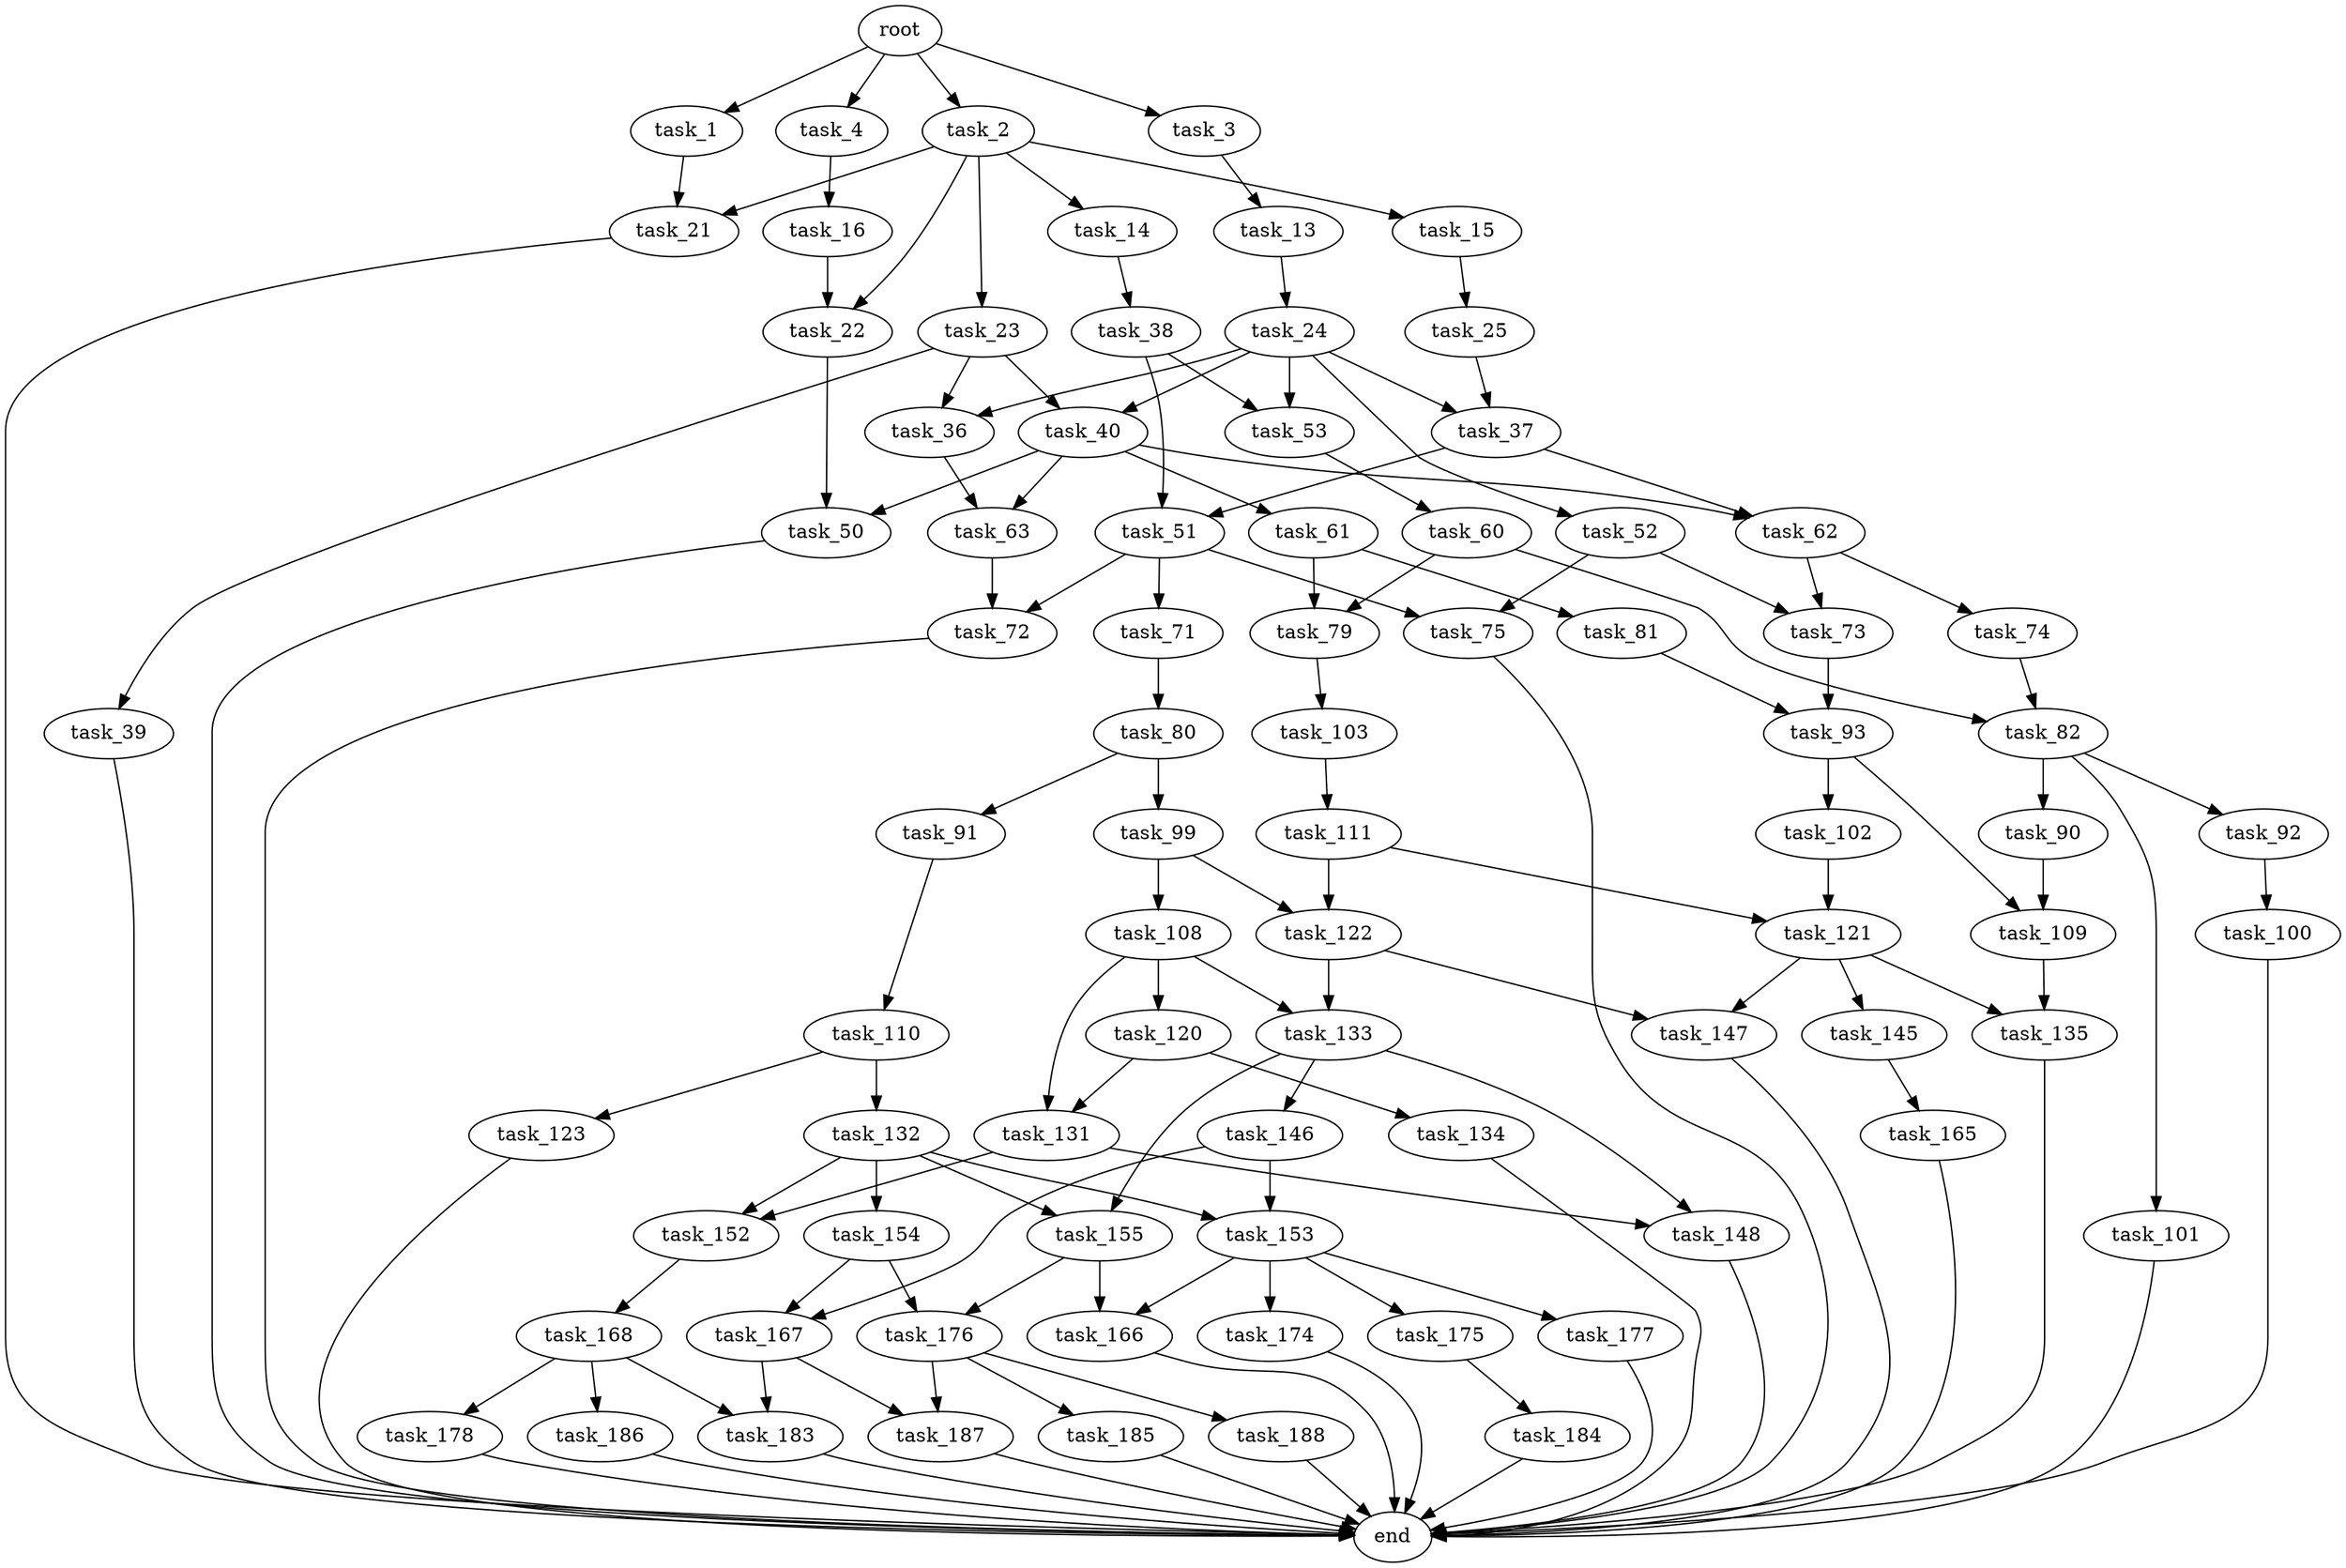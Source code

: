 digraph G {
  root [size="0.000000"];
  task_1 [size="8589934592.000000"];
  task_2 [size="782757789696.000000"];
  task_3 [size="1034929012014.000000"];
  task_4 [size="2984692166.000000"];
  task_21 [size="113056495515.000000"];
  task_14 [size="1020323876775.000000"];
  task_15 [size="68719476736.000000"];
  task_22 [size="43596557722.000000"];
  task_23 [size="36996035101.000000"];
  task_13 [size="231928233984.000000"];
  task_16 [size="368293445632.000000"];
  task_24 [size="8589934592.000000"];
  task_38 [size="538388008.000000"];
  task_25 [size="1384576539.000000"];
  end [size="0.000000"];
  task_50 [size="43511871228.000000"];
  task_36 [size="12852001133.000000"];
  task_39 [size="782757789696.000000"];
  task_40 [size="134217728000.000000"];
  task_37 [size="718145348748.000000"];
  task_52 [size="549755813888.000000"];
  task_53 [size="1073741824000.000000"];
  task_63 [size="4641449443.000000"];
  task_51 [size="28502477798.000000"];
  task_62 [size="3198594336.000000"];
  task_61 [size="231928233984.000000"];
  task_71 [size="463510790033.000000"];
  task_72 [size="1302185597669.000000"];
  task_75 [size="231928233984.000000"];
  task_73 [size="28991029248.000000"];
  task_60 [size="782757789696.000000"];
  task_79 [size="8589934592.000000"];
  task_82 [size="16155754780.000000"];
  task_81 [size="1073741824000.000000"];
  task_74 [size="3077437020.000000"];
  task_80 [size="30083648956.000000"];
  task_93 [size="134217728000.000000"];
  task_103 [size="368293445632.000000"];
  task_91 [size="782757789696.000000"];
  task_99 [size="231928233984.000000"];
  task_90 [size="14800640552.000000"];
  task_92 [size="19649787267.000000"];
  task_101 [size="68719476736.000000"];
  task_109 [size="231928233984.000000"];
  task_110 [size="9195827195.000000"];
  task_100 [size="120146377536.000000"];
  task_102 [size="549755813888.000000"];
  task_108 [size="15247336706.000000"];
  task_122 [size="8589934592.000000"];
  task_121 [size="297333734891.000000"];
  task_111 [size="8347031141.000000"];
  task_120 [size="68719476736.000000"];
  task_131 [size="8589934592.000000"];
  task_133 [size="2495587798.000000"];
  task_135 [size="134217728000.000000"];
  task_123 [size="368293445632.000000"];
  task_132 [size="134217728000.000000"];
  task_134 [size="150366541860.000000"];
  task_145 [size="231928233984.000000"];
  task_147 [size="68719476736.000000"];
  task_148 [size="134217728000.000000"];
  task_152 [size="6959626958.000000"];
  task_153 [size="549755813888.000000"];
  task_154 [size="44699591172.000000"];
  task_155 [size="626568952932.000000"];
  task_146 [size="12904637414.000000"];
  task_165 [size="78077292072.000000"];
  task_167 [size="1793080558.000000"];
  task_168 [size="2118298331.000000"];
  task_166 [size="10836343962.000000"];
  task_174 [size="87776019865.000000"];
  task_175 [size="1772875143.000000"];
  task_177 [size="335092624.000000"];
  task_176 [size="239681508882.000000"];
  task_183 [size="14341519200.000000"];
  task_187 [size="782757789696.000000"];
  task_178 [size="6807681700.000000"];
  task_186 [size="9137610748.000000"];
  task_184 [size="16721561204.000000"];
  task_185 [size="24185680082.000000"];
  task_188 [size="134217728000.000000"];

  root -> task_1 [size="1.000000"];
  root -> task_2 [size="1.000000"];
  root -> task_3 [size="1.000000"];
  root -> task_4 [size="1.000000"];
  task_1 -> task_21 [size="33554432.000000"];
  task_2 -> task_14 [size="679477248.000000"];
  task_2 -> task_15 [size="679477248.000000"];
  task_2 -> task_21 [size="679477248.000000"];
  task_2 -> task_22 [size="679477248.000000"];
  task_2 -> task_23 [size="679477248.000000"];
  task_3 -> task_13 [size="679477248.000000"];
  task_4 -> task_16 [size="75497472.000000"];
  task_21 -> end [size="1.000000"];
  task_14 -> task_38 [size="679477248.000000"];
  task_15 -> task_25 [size="134217728.000000"];
  task_22 -> task_50 [size="33554432.000000"];
  task_23 -> task_36 [size="33554432.000000"];
  task_23 -> task_39 [size="33554432.000000"];
  task_23 -> task_40 [size="33554432.000000"];
  task_13 -> task_24 [size="301989888.000000"];
  task_16 -> task_22 [size="411041792.000000"];
  task_24 -> task_36 [size="33554432.000000"];
  task_24 -> task_37 [size="33554432.000000"];
  task_24 -> task_40 [size="33554432.000000"];
  task_24 -> task_52 [size="33554432.000000"];
  task_24 -> task_53 [size="33554432.000000"];
  task_38 -> task_51 [size="33554432.000000"];
  task_38 -> task_53 [size="33554432.000000"];
  task_25 -> task_37 [size="75497472.000000"];
  task_50 -> end [size="1.000000"];
  task_36 -> task_63 [size="679477248.000000"];
  task_39 -> end [size="1.000000"];
  task_40 -> task_50 [size="209715200.000000"];
  task_40 -> task_61 [size="209715200.000000"];
  task_40 -> task_62 [size="209715200.000000"];
  task_40 -> task_63 [size="209715200.000000"];
  task_37 -> task_51 [size="838860800.000000"];
  task_37 -> task_62 [size="838860800.000000"];
  task_52 -> task_73 [size="536870912.000000"];
  task_52 -> task_75 [size="536870912.000000"];
  task_53 -> task_60 [size="838860800.000000"];
  task_63 -> task_72 [size="134217728.000000"];
  task_51 -> task_71 [size="33554432.000000"];
  task_51 -> task_72 [size="33554432.000000"];
  task_51 -> task_75 [size="33554432.000000"];
  task_62 -> task_73 [size="301989888.000000"];
  task_62 -> task_74 [size="301989888.000000"];
  task_61 -> task_79 [size="301989888.000000"];
  task_61 -> task_81 [size="301989888.000000"];
  task_71 -> task_80 [size="679477248.000000"];
  task_72 -> end [size="1.000000"];
  task_75 -> end [size="1.000000"];
  task_73 -> task_93 [size="75497472.000000"];
  task_60 -> task_79 [size="679477248.000000"];
  task_60 -> task_82 [size="679477248.000000"];
  task_79 -> task_103 [size="33554432.000000"];
  task_82 -> task_90 [size="536870912.000000"];
  task_82 -> task_92 [size="536870912.000000"];
  task_82 -> task_101 [size="536870912.000000"];
  task_81 -> task_93 [size="838860800.000000"];
  task_74 -> task_82 [size="75497472.000000"];
  task_80 -> task_91 [size="536870912.000000"];
  task_80 -> task_99 [size="536870912.000000"];
  task_93 -> task_102 [size="209715200.000000"];
  task_93 -> task_109 [size="209715200.000000"];
  task_103 -> task_111 [size="411041792.000000"];
  task_91 -> task_110 [size="679477248.000000"];
  task_99 -> task_108 [size="301989888.000000"];
  task_99 -> task_122 [size="301989888.000000"];
  task_90 -> task_109 [size="301989888.000000"];
  task_92 -> task_100 [size="75497472.000000"];
  task_101 -> end [size="1.000000"];
  task_109 -> task_135 [size="301989888.000000"];
  task_110 -> task_123 [size="301989888.000000"];
  task_110 -> task_132 [size="301989888.000000"];
  task_100 -> end [size="1.000000"];
  task_102 -> task_121 [size="536870912.000000"];
  task_108 -> task_120 [size="33554432.000000"];
  task_108 -> task_131 [size="33554432.000000"];
  task_108 -> task_133 [size="33554432.000000"];
  task_122 -> task_133 [size="33554432.000000"];
  task_122 -> task_147 [size="33554432.000000"];
  task_121 -> task_135 [size="679477248.000000"];
  task_121 -> task_145 [size="679477248.000000"];
  task_121 -> task_147 [size="679477248.000000"];
  task_111 -> task_121 [size="411041792.000000"];
  task_111 -> task_122 [size="411041792.000000"];
  task_120 -> task_131 [size="134217728.000000"];
  task_120 -> task_134 [size="134217728.000000"];
  task_131 -> task_148 [size="33554432.000000"];
  task_131 -> task_152 [size="33554432.000000"];
  task_133 -> task_146 [size="75497472.000000"];
  task_133 -> task_148 [size="75497472.000000"];
  task_133 -> task_155 [size="75497472.000000"];
  task_135 -> end [size="1.000000"];
  task_123 -> end [size="1.000000"];
  task_132 -> task_152 [size="209715200.000000"];
  task_132 -> task_153 [size="209715200.000000"];
  task_132 -> task_154 [size="209715200.000000"];
  task_132 -> task_155 [size="209715200.000000"];
  task_134 -> end [size="1.000000"];
  task_145 -> task_165 [size="301989888.000000"];
  task_147 -> end [size="1.000000"];
  task_148 -> end [size="1.000000"];
  task_152 -> task_168 [size="411041792.000000"];
  task_153 -> task_166 [size="536870912.000000"];
  task_153 -> task_174 [size="536870912.000000"];
  task_153 -> task_175 [size="536870912.000000"];
  task_153 -> task_177 [size="536870912.000000"];
  task_154 -> task_167 [size="33554432.000000"];
  task_154 -> task_176 [size="33554432.000000"];
  task_155 -> task_166 [size="536870912.000000"];
  task_155 -> task_176 [size="536870912.000000"];
  task_146 -> task_153 [size="411041792.000000"];
  task_146 -> task_167 [size="411041792.000000"];
  task_165 -> end [size="1.000000"];
  task_167 -> task_183 [size="33554432.000000"];
  task_167 -> task_187 [size="33554432.000000"];
  task_168 -> task_178 [size="33554432.000000"];
  task_168 -> task_183 [size="33554432.000000"];
  task_168 -> task_186 [size="33554432.000000"];
  task_166 -> end [size="1.000000"];
  task_174 -> end [size="1.000000"];
  task_175 -> task_184 [size="209715200.000000"];
  task_177 -> end [size="1.000000"];
  task_176 -> task_185 [size="411041792.000000"];
  task_176 -> task_187 [size="411041792.000000"];
  task_176 -> task_188 [size="411041792.000000"];
  task_183 -> end [size="1.000000"];
  task_187 -> end [size="1.000000"];
  task_178 -> end [size="1.000000"];
  task_186 -> end [size="1.000000"];
  task_184 -> end [size="1.000000"];
  task_185 -> end [size="1.000000"];
  task_188 -> end [size="1.000000"];
}
